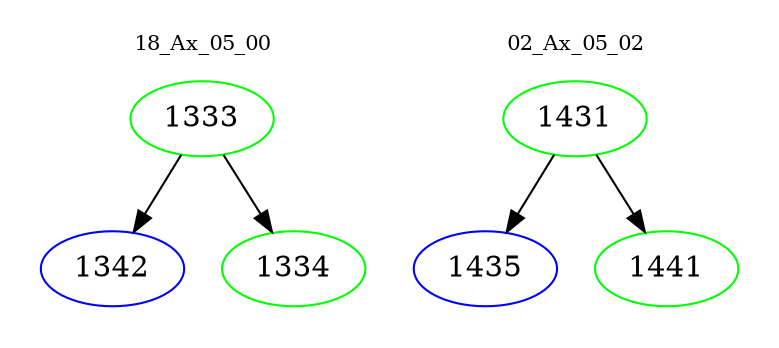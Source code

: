 digraph{
subgraph cluster_0 {
color = white
label = "18_Ax_05_00";
fontsize=10;
T0_1333 [label="1333", color="green"]
T0_1333 -> T0_1342 [color="black"]
T0_1342 [label="1342", color="blue"]
T0_1333 -> T0_1334 [color="black"]
T0_1334 [label="1334", color="green"]
}
subgraph cluster_1 {
color = white
label = "02_Ax_05_02";
fontsize=10;
T1_1431 [label="1431", color="green"]
T1_1431 -> T1_1435 [color="black"]
T1_1435 [label="1435", color="blue"]
T1_1431 -> T1_1441 [color="black"]
T1_1441 [label="1441", color="green"]
}
}

